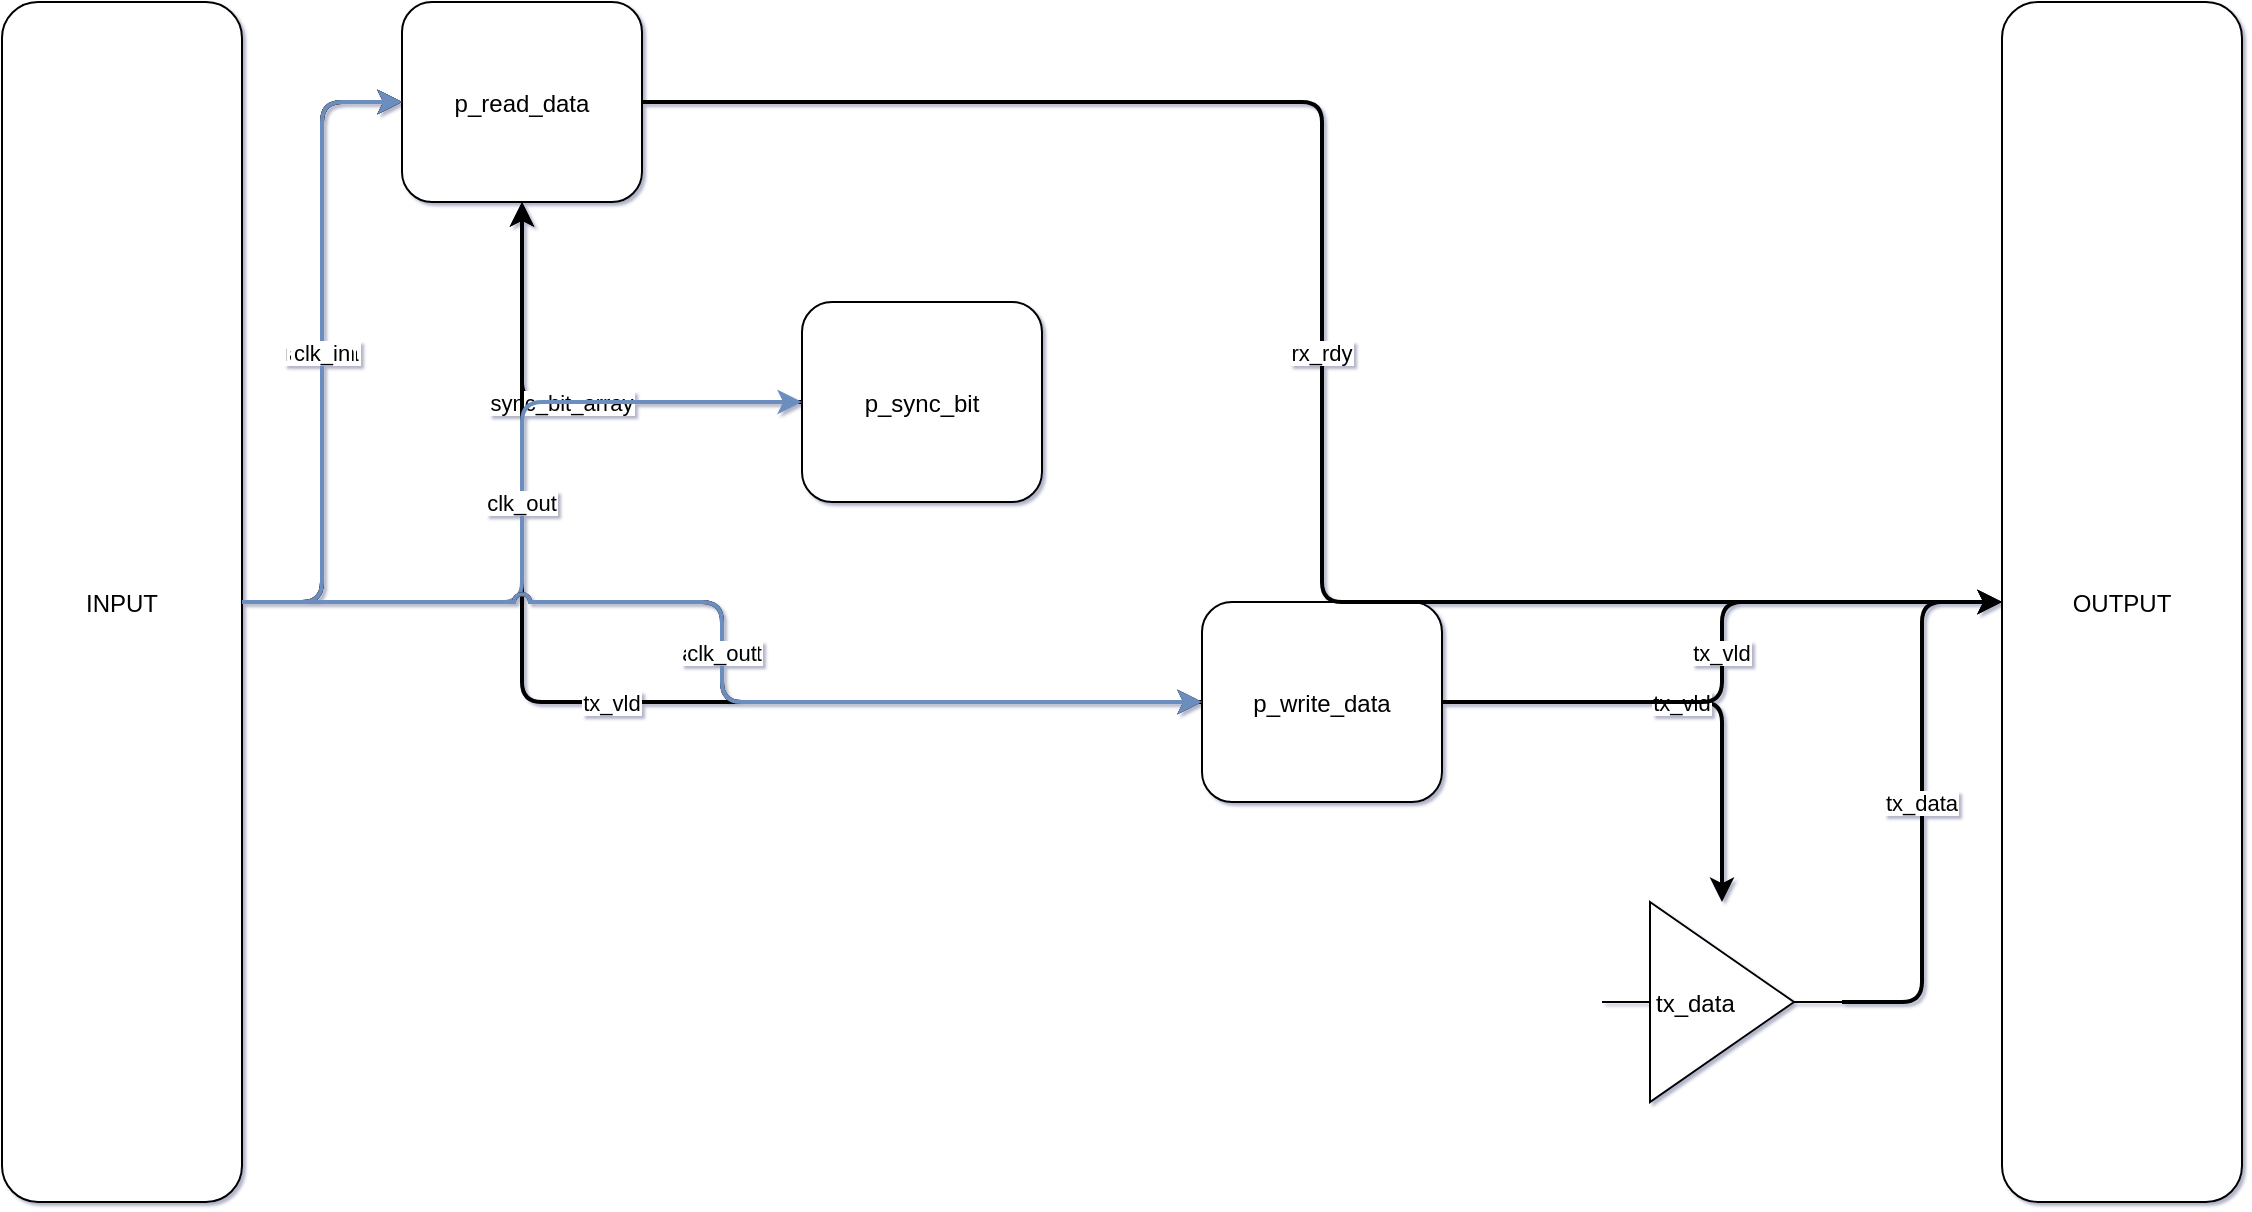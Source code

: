 <mxfile type="device" compressed="false">
    <diagram id="entity" name="entity">
      <mxGraphModel dx="1360" dy="864" grid="1" gridSize="10" guides="1" tooltips="1" connect="1" arrows="1" fold="1" page="1" pageScale="1" pageWidth="827" pageHeight="1169" math="0" shadow="1">
        <root>
          <mxCell id="0" />   
          <mxCell id="1" parent="0" />
        <object id="INPUT" label="INPUT">
      <mxCell style="rounded=1" vertex="1" parent="1">
          <mxGeometry x="0" y="0" width="120" height="600" as="geometry" />
      </mxCell>
    </object><object id="p_read_data" label="p_read_data">
      <mxCell style="rounded=1" vertex="1" parent="1">
          <mxGeometry x="200" y="0" width="120" height="100" as="geometry" />
      </mxCell>
    </object><object id="p_sync_bit" label="p_sync_bit">
      <mxCell style="rounded=1" vertex="1" parent="1">
          <mxGeometry x="400" y="150" width="120" height="100" as="geometry" />
      </mxCell>
    </object><object id="p_write_data" label="p_write_data">
      <mxCell style="rounded=1" vertex="1" parent="1">
          <mxGeometry x="600" y="300" width="120" height="100" as="geometry" />
      </mxCell>
    </object><object id="tx_data" label="tx_data">
      <mxCell style="shape=mxgraph.electrical.logic_gates.buffer2;align=left;spacingLeft=25;" vertex="1" parent="1">
          <mxGeometry x="800" y="450" width="120" height="100" as="geometry" />
      </mxCell>
    </object><object id="OUTPUT" label="OUTPUT">
      <mxCell style="rounded=1" vertex="1" parent="1">
          <mxGeometry x="1000" y="0" width="120" height="600" as="geometry" />
      </mxCell>
    </object><object id="35476664f4c8e8013f505cbff5c96606" label="sync_bit_array" source="p_sync_bit" target="p_read_data">
      <mxCell style="endArrow=classic;endFill=1;edgeStyle=orthogonalEdgeStyle;jumpStyle=arc;strokeWidth=2;" edge="1" parent="1" source="p_sync_bit" target="p_read_data">
          <mxGeometry relative="1" as="geometry" />
      </mxCell>
    </object><object id="73ad87a4559a81c4c67b8c22c5b82c78" label="tx_vld" source="p_write_data" target="p_read_data">
      <mxCell style="endArrow=classic;endFill=1;edgeStyle=orthogonalEdgeStyle;jumpStyle=arc;strokeWidth=2;" edge="1" parent="1" source="p_write_data" target="p_read_data">
          <mxGeometry relative="1" as="geometry" />
      </mxCell>
    </object><object id="188d73f2e9b1e5c1cb0e12cac0cc1e3b" label="tx_vld" source="p_write_data" target="tx_data">
      <mxCell style="endArrow=classic;endFill=1;edgeStyle=orthogonalEdgeStyle;jumpStyle=arc;strokeWidth=2;" edge="1" parent="1" source="p_write_data" target="tx_data">
          <mxGeometry relative="1" as="geometry" />
      </mxCell>
    </object><object id="b259e6ed7c87e034f02b6a90856ee4c7" label="rx_data" source="INPUT" target="p_read_data">
      <mxCell style="endArrow=classic;endFill=1;edgeStyle=orthogonalEdgeStyle;jumpStyle=arc;strokeWidth=2;" edge="1" parent="1" source="INPUT" target="p_read_data">
          <mxGeometry relative="1" as="geometry" />
      </mxCell>
    </object><object id="a061589344c14992d88e1294e3707d77" label="arst_in" source="INPUT" target="p_read_data">
      <mxCell style="endArrow=classic;endFill=1;edgeStyle=orthogonalEdgeStyle;jumpStyle=arc;strokeWidth=2;fillColor=#f8cecc;strokeColor=#b85450;" edge="1" parent="1" source="INPUT" target="p_read_data">
          <mxGeometry relative="1" as="geometry" />
      </mxCell>
    </object><object id="61eefe7e04cb2c9ca26bf2dbfeaa8a7f" label="rx_vld" source="INPUT" target="p_read_data">
      <mxCell style="endArrow=classic;endFill=1;edgeStyle=orthogonalEdgeStyle;jumpStyle=arc;strokeWidth=2;" edge="1" parent="1" source="INPUT" target="p_read_data">
          <mxGeometry relative="1" as="geometry" />
      </mxCell>
    </object><object id="2e54d365597e520413619daff7893e73" label="clk_in" source="INPUT" target="p_read_data">
      <mxCell style="endArrow=classic;endFill=1;edgeStyle=orthogonalEdgeStyle;jumpStyle=arc;strokeWidth=2;fillColor=#dae8fc;strokeColor=#6c8ebf;" edge="1" parent="1" source="INPUT" target="p_read_data">
          <mxGeometry relative="1" as="geometry" />
      </mxCell>
    </object><object id="5f9f773ecc1566f4fbdf3dbb42a446da" label="clk_out" source="INPUT" target="p_sync_bit">
      <mxCell style="endArrow=classic;endFill=1;edgeStyle=orthogonalEdgeStyle;jumpStyle=arc;strokeWidth=2;fillColor=#dae8fc;strokeColor=#6c8ebf;" edge="1" parent="1" source="INPUT" target="p_sync_bit">
          <mxGeometry relative="1" as="geometry" />
      </mxCell>
    </object><object id="4a13f90ebe69df92a74653325dbbe658" label="arst_out" source="INPUT" target="p_write_data">
      <mxCell style="endArrow=classic;endFill=1;edgeStyle=orthogonalEdgeStyle;jumpStyle=arc;strokeWidth=2;fillColor=#f8cecc;strokeColor=#b85450;" edge="1" parent="1" source="INPUT" target="p_write_data">
          <mxGeometry relative="1" as="geometry" />
      </mxCell>
    </object><object id="f34797625bf27776e0e5e2f25c5ce721" label="tx_rdy" source="INPUT" target="p_write_data">
      <mxCell style="endArrow=classic;endFill=1;edgeStyle=orthogonalEdgeStyle;jumpStyle=arc;strokeWidth=2;" edge="1" parent="1" source="INPUT" target="p_write_data">
          <mxGeometry relative="1" as="geometry" />
      </mxCell>
    </object><object id="f4fcc656fc79a9a352094d0522ded07d" label="clk_out" source="INPUT" target="p_write_data">
      <mxCell style="endArrow=classic;endFill=1;edgeStyle=orthogonalEdgeStyle;jumpStyle=arc;strokeWidth=2;fillColor=#dae8fc;strokeColor=#6c8ebf;" edge="1" parent="1" source="INPUT" target="p_write_data">
          <mxGeometry relative="1" as="geometry" />
      </mxCell>
    </object><object id="b61d1f041ac1793f05241d8adb87734d" label="rx_rdy" source="p_read_data" target="OUTPUT">
      <mxCell style="endArrow=classic;endFill=1;edgeStyle=orthogonalEdgeStyle;jumpStyle=arc;strokeWidth=2;" edge="1" parent="1" source="p_read_data" target="OUTPUT">
          <mxGeometry relative="1" as="geometry" />
      </mxCell>
    </object><object id="0ba64561f5f5995079676c445463bd28" label="tx_vld" source="p_write_data" target="OUTPUT">
      <mxCell style="endArrow=classic;endFill=1;edgeStyle=orthogonalEdgeStyle;jumpStyle=arc;strokeWidth=2;" edge="1" parent="1" source="p_write_data" target="OUTPUT">
          <mxGeometry relative="1" as="geometry" />
      </mxCell>
    </object><object id="4255aa76e83444bbc371640bd4827e12" label="tx_data" source="tx_data" target="OUTPUT">
      <mxCell style="endArrow=classic;endFill=1;edgeStyle=orthogonalEdgeStyle;jumpStyle=arc;strokeWidth=2;" edge="1" parent="1" source="tx_data" target="OUTPUT">
          <mxGeometry relative="1" as="geometry" />
      </mxCell>
    </object></root>
      </mxGraphModel>
    </diagram></mxfile>